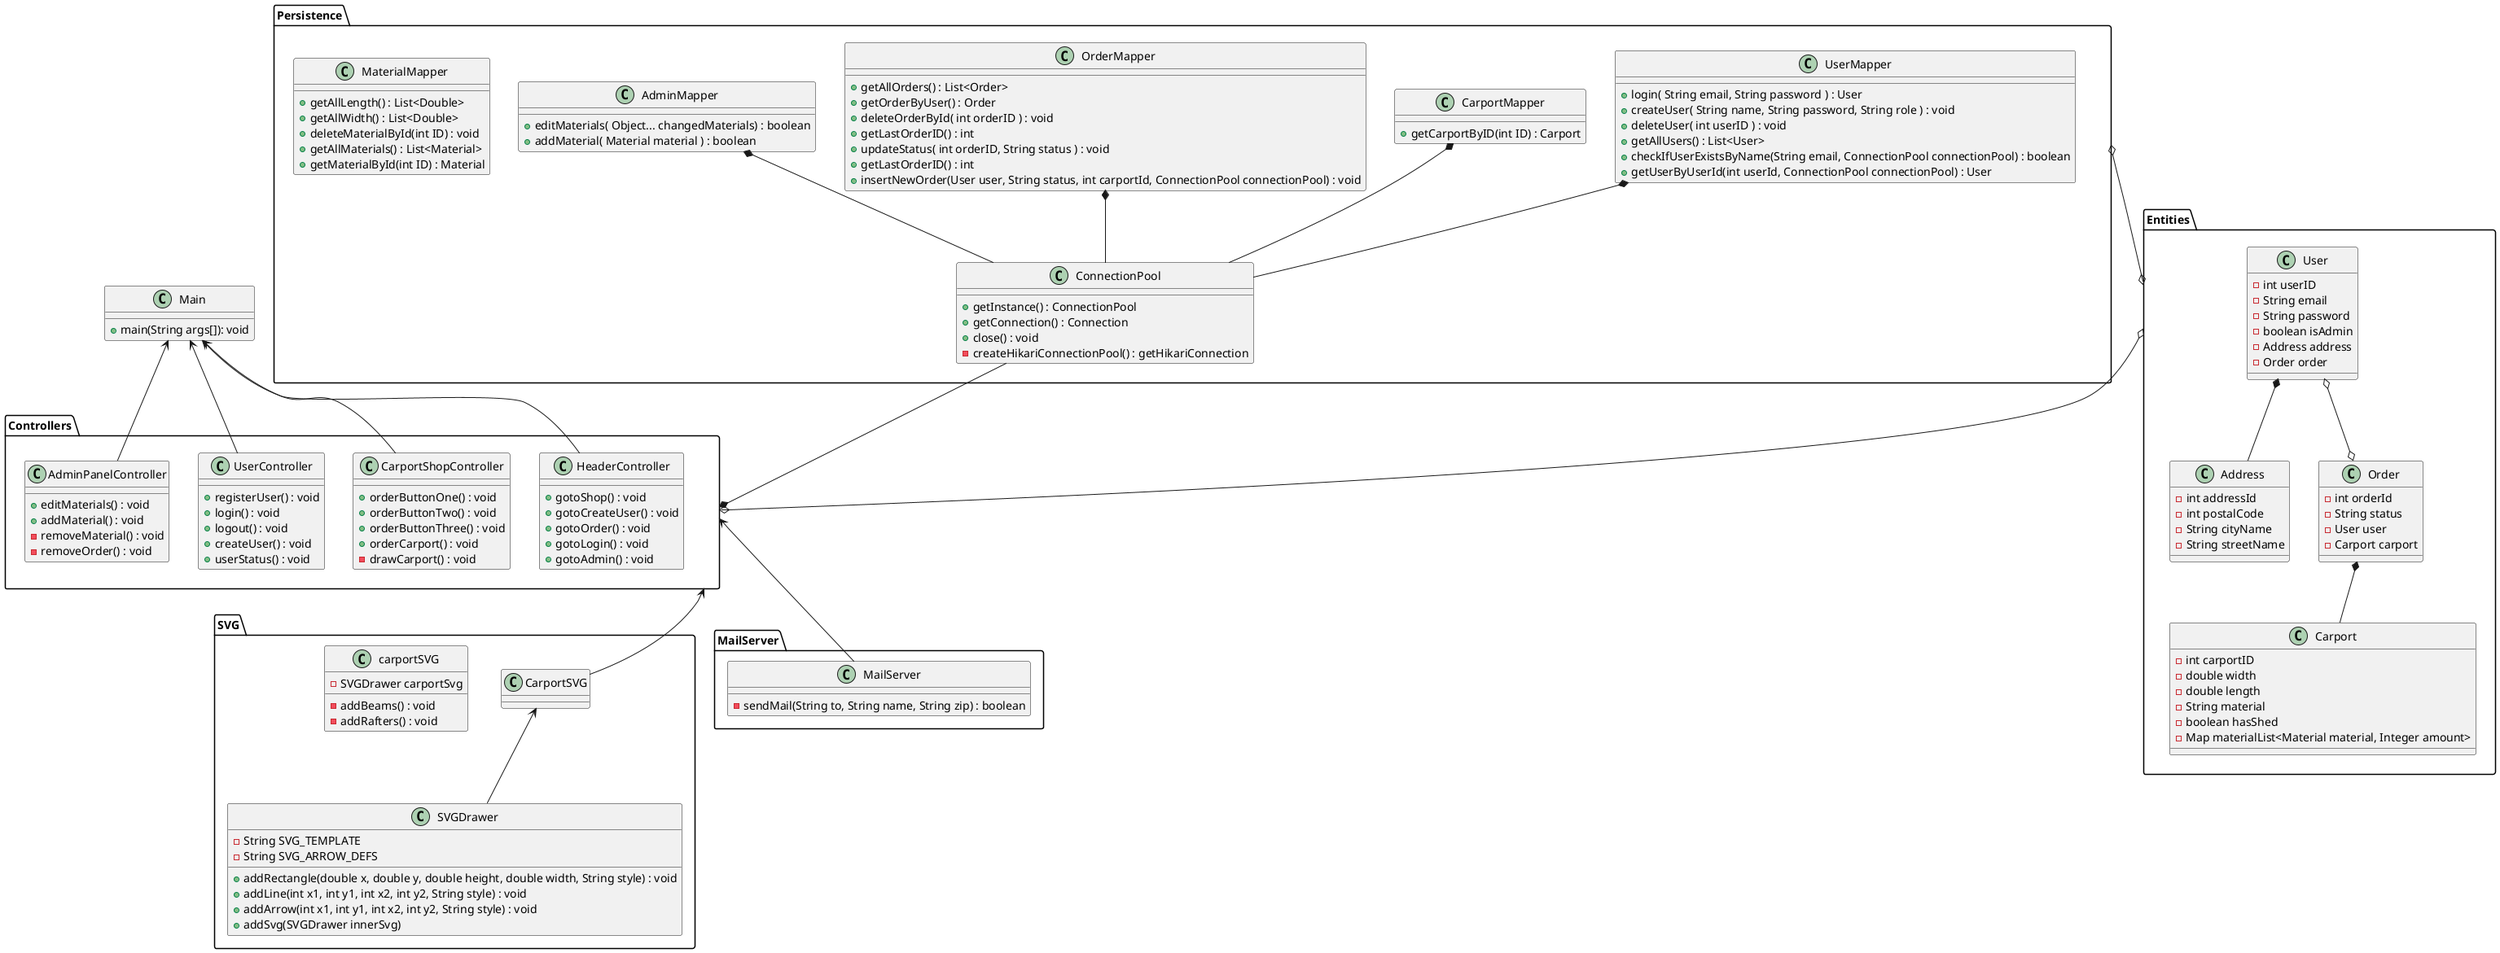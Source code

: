 @startuml
'https://plantuml.com/class-diagram

'entities
Entities.User *-- Entities.Address
Entities.Order *-- Entities.Carport
Entities.User o--o Entities.Order


'persistence
Persistence.UserMapper *-- Persistence.ConnectionPool
Persistence.CarportMapper *-- Persistence.ConnectionPool
Persistence.OrderMapper *-- Persistence.ConnectionPool
Persistence.AdminMapper *-- Persistence.ConnectionPool
Controllers *-- Persistence.ConnectionPool
Controllers <-- SVG.CarportSVG
Controllers <-- MailServer.MailServer
Entities o--o Controllers
Persistence o--o Entities

'Main connections
Main <-- Controllers.HeaderController
Main <-- Controllers.CarportShopController
Main <-- Controllers.UserController
Main <-- Controllers.AdminPanelController


'Services
SVG.CarportSVG <-- SVG.SVGDrawer

class Main {
+main(String args[]): void
}

package Entities {
class Carport {
-int carportID
-double width
-double length
-String material
-boolean hasShed
-Map materialList<Material material, Integer amount>
}

class User {
-int userID
-String email
-String password
-boolean isAdmin
-Address address
-Order order
}

class Address {
-int addressId
-int postalCode
-String cityName
-String streetName
}

class Order {
-int orderId
-String status
-User user
-Carport carport
}
}

package Persistence {
class ConnectionPool {
+getInstance() : ConnectionPool
+getConnection() : Connection
+close() : void
-createHikariConnectionPool() : getHikariConnection
}

class CarportMapper {
+getCarportByID(int ID) : Carport
}

class UserMapper {
+login( String email, String password ) : User
+createUser( String name, String password, String role ) : void
+deleteUser( int userID ) : void
+getAllUsers() : List<User>
+checkIfUserExistsByName(String email, ConnectionPool connectionPool) : boolean
+getUserByUserId(int userId, ConnectionPool connectionPool) : User
}

class OrderMapper {
+getAllOrders() : List<Order>
+getOrderByUser() : Order
+deleteOrderById( int orderID ) : void
+getLastOrderID() : int
+updateStatus( int orderID, String status ) : void
+getLastOrderID() : int
+insertNewOrder(User user, String status, int carportId, ConnectionPool connectionPool) : void
}

class AdminMapper {
+editMaterials( Object... changedMaterials) : boolean
+addMaterial( Material material ) : boolean
}

class MaterialMapper {
+getAllLength() : List<Double>
+getAllWidth() : List<Double>
+deleteMaterialById(int ID) : void
+getAllMaterials() : List<Material>
+getMaterialById(int ID) : Material
}
}

package Controllers {
class UserController {
+registerUser() : void
+login() : void
+logout() : void
+createUser() : void
+userStatus() : void
}

class CarportShopController {
+orderButtonOne() : void
+orderButtonTwo() : void
+orderButtonThree() : void
+orderCarport() : void
-drawCarport() : void
}

class HeaderController {
+gotoShop() : void
+gotoCreateUser() : void
+gotoOrder() : void
+gotoLogin() : void
+gotoAdmin() : void
}

class AdminPanelController {
+editMaterials() : void
+addMaterial() : void
-removeMaterial() : void
-removeOrder() : void
}
}

package MailServer {
class MailServer {
-sendMail(String to, String name, String zip) : boolean
}
}

package SVG {
class SVGDrawer {
-String SVG_TEMPLATE
-String SVG_ARROW_DEFS
+addRectangle(double x, double y, double height, double width, String style) : void
+addLine(int x1, int y1, int x2, int y2, String style) : void
+addArrow(int x1, int y1, int x2, int y2, String style) : void
+addSvg(SVGDrawer innerSvg)
}

class carportSVG {
-SVGDrawer carportSvg
-addBeams() : void
-addRafters() : void
}
}


@enduml